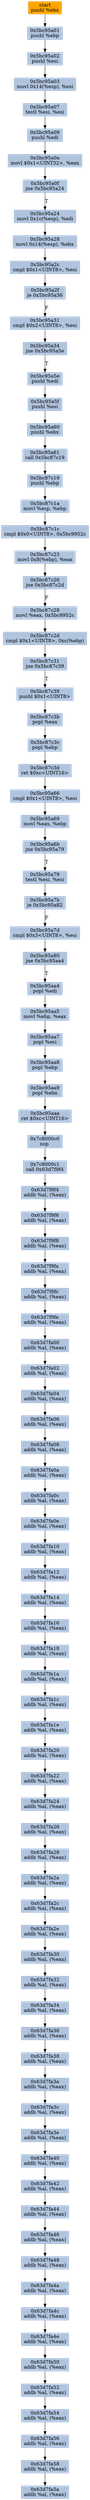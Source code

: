 digraph G {
node[shape=rectangle,style=filled,fillcolor=lightsteelblue,color=lightsteelblue]
bgcolor="transparent"
a0x5bc95a00pushl_ebx[label="start\npushl %ebx",color="lightgrey",fillcolor="orange"];
a0x5bc95a01pushl_ebp[label="0x5bc95a01\npushl %ebp"];
a0x5bc95a02pushl_esi[label="0x5bc95a02\npushl %esi"];
a0x5bc95a03movl_0x14esp__esi[label="0x5bc95a03\nmovl 0x14(%esp), %esi"];
a0x5bc95a07testl_esi_esi[label="0x5bc95a07\ntestl %esi, %esi"];
a0x5bc95a09pushl_edi[label="0x5bc95a09\npushl %edi"];
a0x5bc95a0amovl_0x1UINT32_eax[label="0x5bc95a0a\nmovl $0x1<UINT32>, %eax"];
a0x5bc95a0fjne_0x5bc95a24[label="0x5bc95a0f\njne 0x5bc95a24"];
a0x5bc95a24movl_0x1cesp__edi[label="0x5bc95a24\nmovl 0x1c(%esp), %edi"];
a0x5bc95a28movl_0x14esp__ebx[label="0x5bc95a28\nmovl 0x14(%esp), %ebx"];
a0x5bc95a2ccmpl_0x1UINT8_esi[label="0x5bc95a2c\ncmpl $0x1<UINT8>, %esi"];
a0x5bc95a2fje_0x5bc95a36[label="0x5bc95a2f\nje 0x5bc95a36"];
a0x5bc95a31cmpl_0x2UINT8_esi[label="0x5bc95a31\ncmpl $0x2<UINT8>, %esi"];
a0x5bc95a34jne_0x5bc95a5e[label="0x5bc95a34\njne 0x5bc95a5e"];
a0x5bc95a5epushl_edi[label="0x5bc95a5e\npushl %edi"];
a0x5bc95a5fpushl_esi[label="0x5bc95a5f\npushl %esi"];
a0x5bc95a60pushl_ebx[label="0x5bc95a60\npushl %ebx"];
a0x5bc95a61call_0x5bc87c19[label="0x5bc95a61\ncall 0x5bc87c19"];
a0x5bc87c19pushl_ebp[label="0x5bc87c19\npushl %ebp"];
a0x5bc87c1amovl_esp_ebp[label="0x5bc87c1a\nmovl %esp, %ebp"];
a0x5bc87c1ccmpl_0x0UINT8_0x5bc9952c[label="0x5bc87c1c\ncmpl $0x0<UINT8>, 0x5bc9952c"];
a0x5bc87c23movl_0x8ebp__eax[label="0x5bc87c23\nmovl 0x8(%ebp), %eax"];
a0x5bc87c26jne_0x5bc87c2d[label="0x5bc87c26\njne 0x5bc87c2d"];
a0x5bc87c28movl_eax_0x5bc9952c[label="0x5bc87c28\nmovl %eax, 0x5bc9952c"];
a0x5bc87c2dcmpl_0x1UINT8_0xcebp_[label="0x5bc87c2d\ncmpl $0x1<UINT8>, 0xc(%ebp)"];
a0x5bc87c31jne_0x5bc87c39[label="0x5bc87c31\njne 0x5bc87c39"];
a0x5bc87c39pushl_0x1UINT8[label="0x5bc87c39\npushl $0x1<UINT8>"];
a0x5bc87c3bpopl_eax[label="0x5bc87c3b\npopl %eax"];
a0x5bc87c3cpopl_ebp[label="0x5bc87c3c\npopl %ebp"];
a0x5bc87c3dret_0xcUINT16[label="0x5bc87c3d\nret $0xc<UINT16>"];
a0x5bc95a66cmpl_0x1UINT8_esi[label="0x5bc95a66\ncmpl $0x1<UINT8>, %esi"];
a0x5bc95a69movl_eax_ebp[label="0x5bc95a69\nmovl %eax, %ebp"];
a0x5bc95a6bjne_0x5bc95a79[label="0x5bc95a6b\njne 0x5bc95a79"];
a0x5bc95a79testl_esi_esi[label="0x5bc95a79\ntestl %esi, %esi"];
a0x5bc95a7bje_0x5bc95a82[label="0x5bc95a7b\nje 0x5bc95a82"];
a0x5bc95a7dcmpl_0x3UINT8_esi[label="0x5bc95a7d\ncmpl $0x3<UINT8>, %esi"];
a0x5bc95a80jne_0x5bc95aa4[label="0x5bc95a80\njne 0x5bc95aa4"];
a0x5bc95aa4popl_edi[label="0x5bc95aa4\npopl %edi"];
a0x5bc95aa5movl_ebp_eax[label="0x5bc95aa5\nmovl %ebp, %eax"];
a0x5bc95aa7popl_esi[label="0x5bc95aa7\npopl %esi"];
a0x5bc95aa8popl_ebp[label="0x5bc95aa8\npopl %ebp"];
a0x5bc95aa9popl_ebx[label="0x5bc95aa9\npopl %ebx"];
a0x5bc95aaaret_0xcUINT16[label="0x5bc95aaa\nret $0xc<UINT16>"];
a0x7c8000c0nop_[label="0x7c8000c0\nnop "];
a0x7c8000c1call_0x63d7f9f4[label="0x7c8000c1\ncall 0x63d7f9f4"];
a0x63d7f9f4addb_al_eax_[label="0x63d7f9f4\naddb %al, (%eax)"];
a0x63d7f9f6addb_al_eax_[label="0x63d7f9f6\naddb %al, (%eax)"];
a0x63d7f9f8addb_al_eax_[label="0x63d7f9f8\naddb %al, (%eax)"];
a0x63d7f9faaddb_al_eax_[label="0x63d7f9fa\naddb %al, (%eax)"];
a0x63d7f9fcaddb_al_eax_[label="0x63d7f9fc\naddb %al, (%eax)"];
a0x63d7f9feaddb_al_eax_[label="0x63d7f9fe\naddb %al, (%eax)"];
a0x63d7fa00addb_al_eax_[label="0x63d7fa00\naddb %al, (%eax)"];
a0x63d7fa02addb_al_eax_[label="0x63d7fa02\naddb %al, (%eax)"];
a0x63d7fa04addb_al_eax_[label="0x63d7fa04\naddb %al, (%eax)"];
a0x63d7fa06addb_al_eax_[label="0x63d7fa06\naddb %al, (%eax)"];
a0x63d7fa08addb_al_eax_[label="0x63d7fa08\naddb %al, (%eax)"];
a0x63d7fa0aaddb_al_eax_[label="0x63d7fa0a\naddb %al, (%eax)"];
a0x63d7fa0caddb_al_eax_[label="0x63d7fa0c\naddb %al, (%eax)"];
a0x63d7fa0eaddb_al_eax_[label="0x63d7fa0e\naddb %al, (%eax)"];
a0x63d7fa10addb_al_eax_[label="0x63d7fa10\naddb %al, (%eax)"];
a0x63d7fa12addb_al_eax_[label="0x63d7fa12\naddb %al, (%eax)"];
a0x63d7fa14addb_al_eax_[label="0x63d7fa14\naddb %al, (%eax)"];
a0x63d7fa16addb_al_eax_[label="0x63d7fa16\naddb %al, (%eax)"];
a0x63d7fa18addb_al_eax_[label="0x63d7fa18\naddb %al, (%eax)"];
a0x63d7fa1aaddb_al_eax_[label="0x63d7fa1a\naddb %al, (%eax)"];
a0x63d7fa1caddb_al_eax_[label="0x63d7fa1c\naddb %al, (%eax)"];
a0x63d7fa1eaddb_al_eax_[label="0x63d7fa1e\naddb %al, (%eax)"];
a0x63d7fa20addb_al_eax_[label="0x63d7fa20\naddb %al, (%eax)"];
a0x63d7fa22addb_al_eax_[label="0x63d7fa22\naddb %al, (%eax)"];
a0x63d7fa24addb_al_eax_[label="0x63d7fa24\naddb %al, (%eax)"];
a0x63d7fa26addb_al_eax_[label="0x63d7fa26\naddb %al, (%eax)"];
a0x63d7fa28addb_al_eax_[label="0x63d7fa28\naddb %al, (%eax)"];
a0x63d7fa2aaddb_al_eax_[label="0x63d7fa2a\naddb %al, (%eax)"];
a0x63d7fa2caddb_al_eax_[label="0x63d7fa2c\naddb %al, (%eax)"];
a0x63d7fa2eaddb_al_eax_[label="0x63d7fa2e\naddb %al, (%eax)"];
a0x63d7fa30addb_al_eax_[label="0x63d7fa30\naddb %al, (%eax)"];
a0x63d7fa32addb_al_eax_[label="0x63d7fa32\naddb %al, (%eax)"];
a0x63d7fa34addb_al_eax_[label="0x63d7fa34\naddb %al, (%eax)"];
a0x63d7fa36addb_al_eax_[label="0x63d7fa36\naddb %al, (%eax)"];
a0x63d7fa38addb_al_eax_[label="0x63d7fa38\naddb %al, (%eax)"];
a0x63d7fa3aaddb_al_eax_[label="0x63d7fa3a\naddb %al, (%eax)"];
a0x63d7fa3caddb_al_eax_[label="0x63d7fa3c\naddb %al, (%eax)"];
a0x63d7fa3eaddb_al_eax_[label="0x63d7fa3e\naddb %al, (%eax)"];
a0x63d7fa40addb_al_eax_[label="0x63d7fa40\naddb %al, (%eax)"];
a0x63d7fa42addb_al_eax_[label="0x63d7fa42\naddb %al, (%eax)"];
a0x63d7fa44addb_al_eax_[label="0x63d7fa44\naddb %al, (%eax)"];
a0x63d7fa46addb_al_eax_[label="0x63d7fa46\naddb %al, (%eax)"];
a0x63d7fa48addb_al_eax_[label="0x63d7fa48\naddb %al, (%eax)"];
a0x63d7fa4aaddb_al_eax_[label="0x63d7fa4a\naddb %al, (%eax)"];
a0x63d7fa4caddb_al_eax_[label="0x63d7fa4c\naddb %al, (%eax)"];
a0x63d7fa4eaddb_al_eax_[label="0x63d7fa4e\naddb %al, (%eax)"];
a0x63d7fa50addb_al_eax_[label="0x63d7fa50\naddb %al, (%eax)"];
a0x63d7fa52addb_al_eax_[label="0x63d7fa52\naddb %al, (%eax)"];
a0x63d7fa54addb_al_eax_[label="0x63d7fa54\naddb %al, (%eax)"];
a0x63d7fa56addb_al_eax_[label="0x63d7fa56\naddb %al, (%eax)"];
a0x63d7fa58addb_al_eax_[label="0x63d7fa58\naddb %al, (%eax)"];
a0x63d7fa5aaddb_al_eax_[label="0x63d7fa5a\naddb %al, (%eax)"];
a0x5bc95a00pushl_ebx -> a0x5bc95a01pushl_ebp [color="#000000"];
a0x5bc95a01pushl_ebp -> a0x5bc95a02pushl_esi [color="#000000"];
a0x5bc95a02pushl_esi -> a0x5bc95a03movl_0x14esp__esi [color="#000000"];
a0x5bc95a03movl_0x14esp__esi -> a0x5bc95a07testl_esi_esi [color="#000000"];
a0x5bc95a07testl_esi_esi -> a0x5bc95a09pushl_edi [color="#000000"];
a0x5bc95a09pushl_edi -> a0x5bc95a0amovl_0x1UINT32_eax [color="#000000"];
a0x5bc95a0amovl_0x1UINT32_eax -> a0x5bc95a0fjne_0x5bc95a24 [color="#000000"];
a0x5bc95a0fjne_0x5bc95a24 -> a0x5bc95a24movl_0x1cesp__edi [color="#000000",label="T"];
a0x5bc95a24movl_0x1cesp__edi -> a0x5bc95a28movl_0x14esp__ebx [color="#000000"];
a0x5bc95a28movl_0x14esp__ebx -> a0x5bc95a2ccmpl_0x1UINT8_esi [color="#000000"];
a0x5bc95a2ccmpl_0x1UINT8_esi -> a0x5bc95a2fje_0x5bc95a36 [color="#000000"];
a0x5bc95a2fje_0x5bc95a36 -> a0x5bc95a31cmpl_0x2UINT8_esi [color="#000000",label="F"];
a0x5bc95a31cmpl_0x2UINT8_esi -> a0x5bc95a34jne_0x5bc95a5e [color="#000000"];
a0x5bc95a34jne_0x5bc95a5e -> a0x5bc95a5epushl_edi [color="#000000",label="T"];
a0x5bc95a5epushl_edi -> a0x5bc95a5fpushl_esi [color="#000000"];
a0x5bc95a5fpushl_esi -> a0x5bc95a60pushl_ebx [color="#000000"];
a0x5bc95a60pushl_ebx -> a0x5bc95a61call_0x5bc87c19 [color="#000000"];
a0x5bc95a61call_0x5bc87c19 -> a0x5bc87c19pushl_ebp [color="#000000"];
a0x5bc87c19pushl_ebp -> a0x5bc87c1amovl_esp_ebp [color="#000000"];
a0x5bc87c1amovl_esp_ebp -> a0x5bc87c1ccmpl_0x0UINT8_0x5bc9952c [color="#000000"];
a0x5bc87c1ccmpl_0x0UINT8_0x5bc9952c -> a0x5bc87c23movl_0x8ebp__eax [color="#000000"];
a0x5bc87c23movl_0x8ebp__eax -> a0x5bc87c26jne_0x5bc87c2d [color="#000000"];
a0x5bc87c26jne_0x5bc87c2d -> a0x5bc87c28movl_eax_0x5bc9952c [color="#000000",label="F"];
a0x5bc87c28movl_eax_0x5bc9952c -> a0x5bc87c2dcmpl_0x1UINT8_0xcebp_ [color="#000000"];
a0x5bc87c2dcmpl_0x1UINT8_0xcebp_ -> a0x5bc87c31jne_0x5bc87c39 [color="#000000"];
a0x5bc87c31jne_0x5bc87c39 -> a0x5bc87c39pushl_0x1UINT8 [color="#000000",label="T"];
a0x5bc87c39pushl_0x1UINT8 -> a0x5bc87c3bpopl_eax [color="#000000"];
a0x5bc87c3bpopl_eax -> a0x5bc87c3cpopl_ebp [color="#000000"];
a0x5bc87c3cpopl_ebp -> a0x5bc87c3dret_0xcUINT16 [color="#000000"];
a0x5bc87c3dret_0xcUINT16 -> a0x5bc95a66cmpl_0x1UINT8_esi [color="#000000"];
a0x5bc95a66cmpl_0x1UINT8_esi -> a0x5bc95a69movl_eax_ebp [color="#000000"];
a0x5bc95a69movl_eax_ebp -> a0x5bc95a6bjne_0x5bc95a79 [color="#000000"];
a0x5bc95a6bjne_0x5bc95a79 -> a0x5bc95a79testl_esi_esi [color="#000000",label="T"];
a0x5bc95a79testl_esi_esi -> a0x5bc95a7bje_0x5bc95a82 [color="#000000"];
a0x5bc95a7bje_0x5bc95a82 -> a0x5bc95a7dcmpl_0x3UINT8_esi [color="#000000",label="F"];
a0x5bc95a7dcmpl_0x3UINT8_esi -> a0x5bc95a80jne_0x5bc95aa4 [color="#000000"];
a0x5bc95a80jne_0x5bc95aa4 -> a0x5bc95aa4popl_edi [color="#000000",label="T"];
a0x5bc95aa4popl_edi -> a0x5bc95aa5movl_ebp_eax [color="#000000"];
a0x5bc95aa5movl_ebp_eax -> a0x5bc95aa7popl_esi [color="#000000"];
a0x5bc95aa7popl_esi -> a0x5bc95aa8popl_ebp [color="#000000"];
a0x5bc95aa8popl_ebp -> a0x5bc95aa9popl_ebx [color="#000000"];
a0x5bc95aa9popl_ebx -> a0x5bc95aaaret_0xcUINT16 [color="#000000"];
a0x5bc95aaaret_0xcUINT16 -> a0x7c8000c0nop_ [color="#000000"];
a0x7c8000c0nop_ -> a0x7c8000c1call_0x63d7f9f4 [color="#000000"];
a0x7c8000c1call_0x63d7f9f4 -> a0x63d7f9f4addb_al_eax_ [color="#000000"];
a0x63d7f9f4addb_al_eax_ -> a0x63d7f9f6addb_al_eax_ [color="#000000"];
a0x63d7f9f6addb_al_eax_ -> a0x63d7f9f8addb_al_eax_ [color="#000000"];
a0x63d7f9f8addb_al_eax_ -> a0x63d7f9faaddb_al_eax_ [color="#000000"];
a0x63d7f9faaddb_al_eax_ -> a0x63d7f9fcaddb_al_eax_ [color="#000000"];
a0x63d7f9fcaddb_al_eax_ -> a0x63d7f9feaddb_al_eax_ [color="#000000"];
a0x63d7f9feaddb_al_eax_ -> a0x63d7fa00addb_al_eax_ [color="#000000"];
a0x63d7fa00addb_al_eax_ -> a0x63d7fa02addb_al_eax_ [color="#000000"];
a0x63d7fa02addb_al_eax_ -> a0x63d7fa04addb_al_eax_ [color="#000000"];
a0x63d7fa04addb_al_eax_ -> a0x63d7fa06addb_al_eax_ [color="#000000"];
a0x63d7fa06addb_al_eax_ -> a0x63d7fa08addb_al_eax_ [color="#000000"];
a0x63d7fa08addb_al_eax_ -> a0x63d7fa0aaddb_al_eax_ [color="#000000"];
a0x63d7fa0aaddb_al_eax_ -> a0x63d7fa0caddb_al_eax_ [color="#000000"];
a0x63d7fa0caddb_al_eax_ -> a0x63d7fa0eaddb_al_eax_ [color="#000000"];
a0x63d7fa0eaddb_al_eax_ -> a0x63d7fa10addb_al_eax_ [color="#000000"];
a0x63d7fa10addb_al_eax_ -> a0x63d7fa12addb_al_eax_ [color="#000000"];
a0x63d7fa12addb_al_eax_ -> a0x63d7fa14addb_al_eax_ [color="#000000"];
a0x63d7fa14addb_al_eax_ -> a0x63d7fa16addb_al_eax_ [color="#000000"];
a0x63d7fa16addb_al_eax_ -> a0x63d7fa18addb_al_eax_ [color="#000000"];
a0x63d7fa18addb_al_eax_ -> a0x63d7fa1aaddb_al_eax_ [color="#000000"];
a0x63d7fa1aaddb_al_eax_ -> a0x63d7fa1caddb_al_eax_ [color="#000000"];
a0x63d7fa1caddb_al_eax_ -> a0x63d7fa1eaddb_al_eax_ [color="#000000"];
a0x63d7fa1eaddb_al_eax_ -> a0x63d7fa20addb_al_eax_ [color="#000000"];
a0x63d7fa20addb_al_eax_ -> a0x63d7fa22addb_al_eax_ [color="#000000"];
a0x63d7fa22addb_al_eax_ -> a0x63d7fa24addb_al_eax_ [color="#000000"];
a0x63d7fa24addb_al_eax_ -> a0x63d7fa26addb_al_eax_ [color="#000000"];
a0x63d7fa26addb_al_eax_ -> a0x63d7fa28addb_al_eax_ [color="#000000"];
a0x63d7fa28addb_al_eax_ -> a0x63d7fa2aaddb_al_eax_ [color="#000000"];
a0x63d7fa2aaddb_al_eax_ -> a0x63d7fa2caddb_al_eax_ [color="#000000"];
a0x63d7fa2caddb_al_eax_ -> a0x63d7fa2eaddb_al_eax_ [color="#000000"];
a0x63d7fa2eaddb_al_eax_ -> a0x63d7fa30addb_al_eax_ [color="#000000"];
a0x63d7fa30addb_al_eax_ -> a0x63d7fa32addb_al_eax_ [color="#000000"];
a0x63d7fa32addb_al_eax_ -> a0x63d7fa34addb_al_eax_ [color="#000000"];
a0x63d7fa34addb_al_eax_ -> a0x63d7fa36addb_al_eax_ [color="#000000"];
a0x63d7fa36addb_al_eax_ -> a0x63d7fa38addb_al_eax_ [color="#000000"];
a0x63d7fa38addb_al_eax_ -> a0x63d7fa3aaddb_al_eax_ [color="#000000"];
a0x63d7fa3aaddb_al_eax_ -> a0x63d7fa3caddb_al_eax_ [color="#000000"];
a0x63d7fa3caddb_al_eax_ -> a0x63d7fa3eaddb_al_eax_ [color="#000000"];
a0x63d7fa3eaddb_al_eax_ -> a0x63d7fa40addb_al_eax_ [color="#000000"];
a0x63d7fa40addb_al_eax_ -> a0x63d7fa42addb_al_eax_ [color="#000000"];
a0x63d7fa42addb_al_eax_ -> a0x63d7fa44addb_al_eax_ [color="#000000"];
a0x63d7fa44addb_al_eax_ -> a0x63d7fa46addb_al_eax_ [color="#000000"];
a0x63d7fa46addb_al_eax_ -> a0x63d7fa48addb_al_eax_ [color="#000000"];
a0x63d7fa48addb_al_eax_ -> a0x63d7fa4aaddb_al_eax_ [color="#000000"];
a0x63d7fa4aaddb_al_eax_ -> a0x63d7fa4caddb_al_eax_ [color="#000000"];
a0x63d7fa4caddb_al_eax_ -> a0x63d7fa4eaddb_al_eax_ [color="#000000"];
a0x63d7fa4eaddb_al_eax_ -> a0x63d7fa50addb_al_eax_ [color="#000000"];
a0x63d7fa50addb_al_eax_ -> a0x63d7fa52addb_al_eax_ [color="#000000"];
a0x63d7fa52addb_al_eax_ -> a0x63d7fa54addb_al_eax_ [color="#000000"];
a0x63d7fa54addb_al_eax_ -> a0x63d7fa56addb_al_eax_ [color="#000000"];
a0x63d7fa56addb_al_eax_ -> a0x63d7fa58addb_al_eax_ [color="#000000"];
a0x63d7fa58addb_al_eax_ -> a0x63d7fa5aaddb_al_eax_ [color="#000000"];
}
